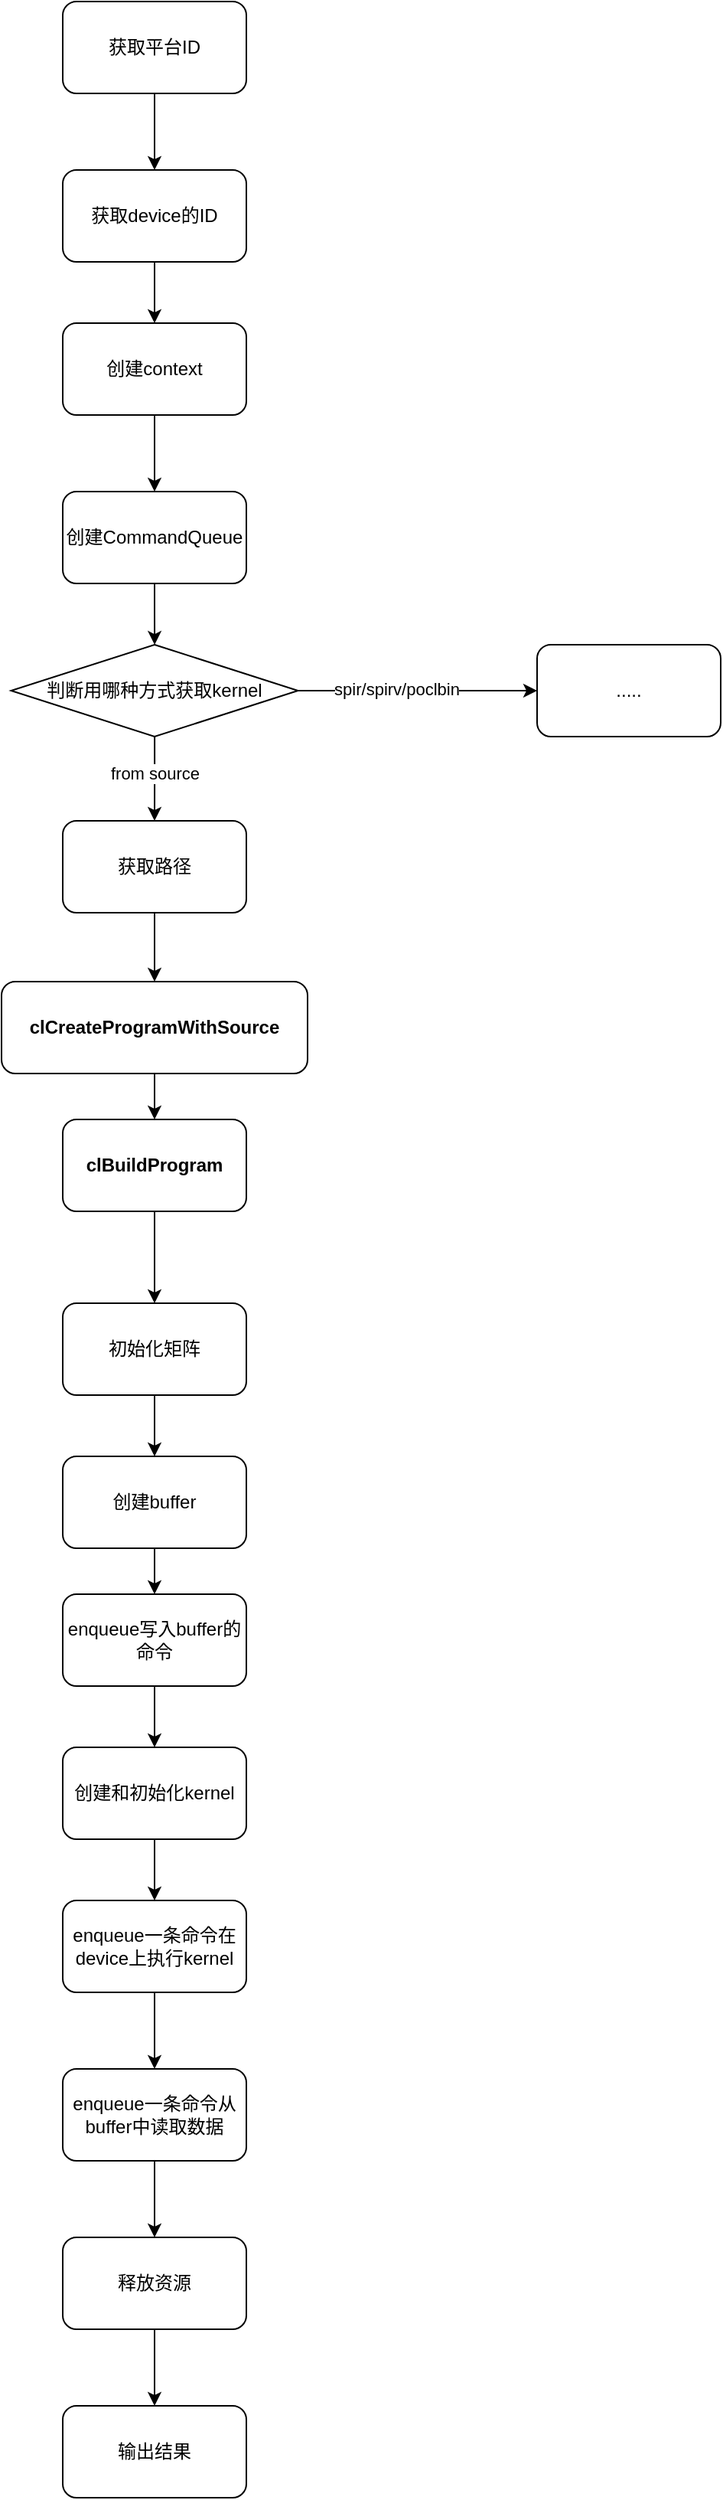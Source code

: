 <mxfile version="22.0.5" type="github">
  <diagram name="第 1 页" id="53_ZCxeH3DbTyFZRHUCh">
    <mxGraphModel dx="1434" dy="758" grid="1" gridSize="10" guides="1" tooltips="1" connect="1" arrows="1" fold="1" page="1" pageScale="1" pageWidth="827" pageHeight="1169" math="0" shadow="0">
      <root>
        <mxCell id="0" />
        <mxCell id="1" parent="0" />
        <mxCell id="WiUcZjdsZFUyf9kuEndA-1" value="" style="edgeStyle=orthogonalEdgeStyle;rounded=0;orthogonalLoop=1;jettySize=auto;html=1;" parent="1" source="WiUcZjdsZFUyf9kuEndA-2" target="WiUcZjdsZFUyf9kuEndA-4" edge="1">
          <mxGeometry relative="1" as="geometry" />
        </mxCell>
        <mxCell id="WiUcZjdsZFUyf9kuEndA-2" value="获取平台ID" style="rounded=1;whiteSpace=wrap;html=1;" parent="1" vertex="1">
          <mxGeometry x="150" y="50" width="120" height="60" as="geometry" />
        </mxCell>
        <mxCell id="WiUcZjdsZFUyf9kuEndA-3" value="" style="edgeStyle=orthogonalEdgeStyle;rounded=0;orthogonalLoop=1;jettySize=auto;html=1;" parent="1" source="WiUcZjdsZFUyf9kuEndA-4" target="WiUcZjdsZFUyf9kuEndA-6" edge="1">
          <mxGeometry relative="1" as="geometry" />
        </mxCell>
        <mxCell id="WiUcZjdsZFUyf9kuEndA-4" value="获取device的ID" style="whiteSpace=wrap;html=1;rounded=1;" parent="1" vertex="1">
          <mxGeometry x="150" y="160" width="120" height="60" as="geometry" />
        </mxCell>
        <mxCell id="WiUcZjdsZFUyf9kuEndA-5" value="" style="edgeStyle=orthogonalEdgeStyle;rounded=0;orthogonalLoop=1;jettySize=auto;html=1;" parent="1" source="WiUcZjdsZFUyf9kuEndA-6" target="WiUcZjdsZFUyf9kuEndA-8" edge="1">
          <mxGeometry relative="1" as="geometry" />
        </mxCell>
        <mxCell id="WiUcZjdsZFUyf9kuEndA-6" value="创建context" style="whiteSpace=wrap;html=1;rounded=1;" parent="1" vertex="1">
          <mxGeometry x="150" y="260" width="120" height="60" as="geometry" />
        </mxCell>
        <mxCell id="WiUcZjdsZFUyf9kuEndA-7" value="" style="edgeStyle=orthogonalEdgeStyle;rounded=0;orthogonalLoop=1;jettySize=auto;html=1;" parent="1" source="WiUcZjdsZFUyf9kuEndA-8" target="WiUcZjdsZFUyf9kuEndA-13" edge="1">
          <mxGeometry relative="1" as="geometry" />
        </mxCell>
        <mxCell id="WiUcZjdsZFUyf9kuEndA-8" value="创建CommandQueue" style="whiteSpace=wrap;html=1;rounded=1;" parent="1" vertex="1">
          <mxGeometry x="150" y="370" width="120" height="60" as="geometry" />
        </mxCell>
        <mxCell id="WiUcZjdsZFUyf9kuEndA-9" value="" style="edgeStyle=orthogonalEdgeStyle;rounded=0;orthogonalLoop=1;jettySize=auto;html=1;" parent="1" source="WiUcZjdsZFUyf9kuEndA-13" target="WiUcZjdsZFUyf9kuEndA-15" edge="1">
          <mxGeometry relative="1" as="geometry" />
        </mxCell>
        <mxCell id="WiUcZjdsZFUyf9kuEndA-10" value="from source" style="edgeLabel;html=1;align=center;verticalAlign=middle;resizable=0;points=[];" parent="WiUcZjdsZFUyf9kuEndA-9" vertex="1" connectable="0">
          <mxGeometry x="-0.149" relative="1" as="geometry">
            <mxPoint as="offset" />
          </mxGeometry>
        </mxCell>
        <mxCell id="WiUcZjdsZFUyf9kuEndA-11" value="" style="edgeStyle=orthogonalEdgeStyle;rounded=0;orthogonalLoop=1;jettySize=auto;html=1;" parent="1" source="WiUcZjdsZFUyf9kuEndA-13" target="WiUcZjdsZFUyf9kuEndA-16" edge="1">
          <mxGeometry relative="1" as="geometry" />
        </mxCell>
        <mxCell id="WiUcZjdsZFUyf9kuEndA-12" value="spir/spirv/poclbin" style="edgeLabel;html=1;align=center;verticalAlign=middle;resizable=0;points=[];" parent="WiUcZjdsZFUyf9kuEndA-11" vertex="1" connectable="0">
          <mxGeometry x="-0.19" y="1" relative="1" as="geometry">
            <mxPoint as="offset" />
          </mxGeometry>
        </mxCell>
        <mxCell id="WiUcZjdsZFUyf9kuEndA-13" value="判断用哪种方式获取kernel" style="rhombus;whiteSpace=wrap;html=1;" parent="1" vertex="1">
          <mxGeometry x="116.25" y="470" width="187.5" height="60" as="geometry" />
        </mxCell>
        <mxCell id="WiUcZjdsZFUyf9kuEndA-14" value="" style="edgeStyle=orthogonalEdgeStyle;rounded=0;orthogonalLoop=1;jettySize=auto;html=1;" parent="1" source="WiUcZjdsZFUyf9kuEndA-15" target="WiUcZjdsZFUyf9kuEndA-18" edge="1">
          <mxGeometry relative="1" as="geometry" />
        </mxCell>
        <mxCell id="WiUcZjdsZFUyf9kuEndA-15" value="获取路径" style="rounded=1;whiteSpace=wrap;html=1;" parent="1" vertex="1">
          <mxGeometry x="150" y="585" width="120" height="60" as="geometry" />
        </mxCell>
        <mxCell id="WiUcZjdsZFUyf9kuEndA-16" value="....." style="rounded=1;whiteSpace=wrap;html=1;" parent="1" vertex="1">
          <mxGeometry x="460" y="470" width="120" height="60" as="geometry" />
        </mxCell>
        <mxCell id="WiUcZjdsZFUyf9kuEndA-17" value="" style="edgeStyle=orthogonalEdgeStyle;rounded=0;orthogonalLoop=1;jettySize=auto;html=1;" parent="1" source="WiUcZjdsZFUyf9kuEndA-18" target="WiUcZjdsZFUyf9kuEndA-20" edge="1">
          <mxGeometry relative="1" as="geometry" />
        </mxCell>
        <mxCell id="WiUcZjdsZFUyf9kuEndA-18" value="&lt;b&gt;clCreateProgramWithSource&lt;/b&gt;" style="rounded=1;whiteSpace=wrap;html=1;" parent="1" vertex="1">
          <mxGeometry x="110" y="690" width="200" height="60" as="geometry" />
        </mxCell>
        <mxCell id="WiUcZjdsZFUyf9kuEndA-19" value="" style="edgeStyle=orthogonalEdgeStyle;rounded=0;orthogonalLoop=1;jettySize=auto;html=1;" parent="1" source="WiUcZjdsZFUyf9kuEndA-20" target="WiUcZjdsZFUyf9kuEndA-21" edge="1">
          <mxGeometry relative="1" as="geometry" />
        </mxCell>
        <mxCell id="WiUcZjdsZFUyf9kuEndA-20" value="&lt;b&gt;clBuildProgram&lt;/b&gt;" style="rounded=1;whiteSpace=wrap;html=1;" parent="1" vertex="1">
          <mxGeometry x="150" y="780" width="120" height="60" as="geometry" />
        </mxCell>
        <mxCell id="dl15iPdyQXdBy3xzlY7A-2" value="" style="edgeStyle=orthogonalEdgeStyle;rounded=0;orthogonalLoop=1;jettySize=auto;html=1;" edge="1" parent="1" source="WiUcZjdsZFUyf9kuEndA-21" target="dl15iPdyQXdBy3xzlY7A-1">
          <mxGeometry relative="1" as="geometry" />
        </mxCell>
        <mxCell id="WiUcZjdsZFUyf9kuEndA-21" value="初始化矩阵" style="rounded=1;whiteSpace=wrap;html=1;" parent="1" vertex="1">
          <mxGeometry x="150" y="900" width="120" height="60" as="geometry" />
        </mxCell>
        <mxCell id="dl15iPdyQXdBy3xzlY7A-4" value="" style="edgeStyle=orthogonalEdgeStyle;rounded=0;orthogonalLoop=1;jettySize=auto;html=1;" edge="1" parent="1" source="dl15iPdyQXdBy3xzlY7A-1" target="dl15iPdyQXdBy3xzlY7A-3">
          <mxGeometry relative="1" as="geometry" />
        </mxCell>
        <mxCell id="dl15iPdyQXdBy3xzlY7A-1" value="创建buffer" style="whiteSpace=wrap;html=1;rounded=1;" vertex="1" parent="1">
          <mxGeometry x="150" y="1000" width="120" height="60" as="geometry" />
        </mxCell>
        <mxCell id="dl15iPdyQXdBy3xzlY7A-6" value="" style="edgeStyle=orthogonalEdgeStyle;rounded=0;orthogonalLoop=1;jettySize=auto;html=1;" edge="1" parent="1" source="dl15iPdyQXdBy3xzlY7A-3" target="dl15iPdyQXdBy3xzlY7A-5">
          <mxGeometry relative="1" as="geometry" />
        </mxCell>
        <mxCell id="dl15iPdyQXdBy3xzlY7A-3" value="enqueue写入buffer的命令" style="whiteSpace=wrap;html=1;rounded=1;" vertex="1" parent="1">
          <mxGeometry x="150" y="1090" width="120" height="60" as="geometry" />
        </mxCell>
        <mxCell id="dl15iPdyQXdBy3xzlY7A-8" value="" style="edgeStyle=orthogonalEdgeStyle;rounded=0;orthogonalLoop=1;jettySize=auto;html=1;" edge="1" parent="1" source="dl15iPdyQXdBy3xzlY7A-5" target="dl15iPdyQXdBy3xzlY7A-7">
          <mxGeometry relative="1" as="geometry" />
        </mxCell>
        <mxCell id="dl15iPdyQXdBy3xzlY7A-5" value="创建和初始化kernel" style="whiteSpace=wrap;html=1;rounded=1;" vertex="1" parent="1">
          <mxGeometry x="150" y="1190" width="120" height="60" as="geometry" />
        </mxCell>
        <mxCell id="dl15iPdyQXdBy3xzlY7A-10" value="" style="edgeStyle=orthogonalEdgeStyle;rounded=0;orthogonalLoop=1;jettySize=auto;html=1;" edge="1" parent="1" source="dl15iPdyQXdBy3xzlY7A-7" target="dl15iPdyQXdBy3xzlY7A-9">
          <mxGeometry relative="1" as="geometry" />
        </mxCell>
        <mxCell id="dl15iPdyQXdBy3xzlY7A-7" value="enqueue一条命令在device上执行kernel" style="whiteSpace=wrap;html=1;rounded=1;" vertex="1" parent="1">
          <mxGeometry x="150" y="1290" width="120" height="60" as="geometry" />
        </mxCell>
        <mxCell id="dl15iPdyQXdBy3xzlY7A-12" value="" style="edgeStyle=orthogonalEdgeStyle;rounded=0;orthogonalLoop=1;jettySize=auto;html=1;" edge="1" parent="1" source="dl15iPdyQXdBy3xzlY7A-9" target="dl15iPdyQXdBy3xzlY7A-11">
          <mxGeometry relative="1" as="geometry" />
        </mxCell>
        <mxCell id="dl15iPdyQXdBy3xzlY7A-9" value="enqueue一条命令从buffer中读取数据" style="whiteSpace=wrap;html=1;rounded=1;" vertex="1" parent="1">
          <mxGeometry x="150" y="1400" width="120" height="60" as="geometry" />
        </mxCell>
        <mxCell id="dl15iPdyQXdBy3xzlY7A-14" value="" style="edgeStyle=orthogonalEdgeStyle;rounded=0;orthogonalLoop=1;jettySize=auto;html=1;" edge="1" parent="1" source="dl15iPdyQXdBy3xzlY7A-11" target="dl15iPdyQXdBy3xzlY7A-13">
          <mxGeometry relative="1" as="geometry" />
        </mxCell>
        <mxCell id="dl15iPdyQXdBy3xzlY7A-11" value="释放资源" style="whiteSpace=wrap;html=1;rounded=1;" vertex="1" parent="1">
          <mxGeometry x="150" y="1510" width="120" height="60" as="geometry" />
        </mxCell>
        <mxCell id="dl15iPdyQXdBy3xzlY7A-13" value="输出结果" style="whiteSpace=wrap;html=1;rounded=1;" vertex="1" parent="1">
          <mxGeometry x="150" y="1620" width="120" height="60" as="geometry" />
        </mxCell>
      </root>
    </mxGraphModel>
  </diagram>
</mxfile>
